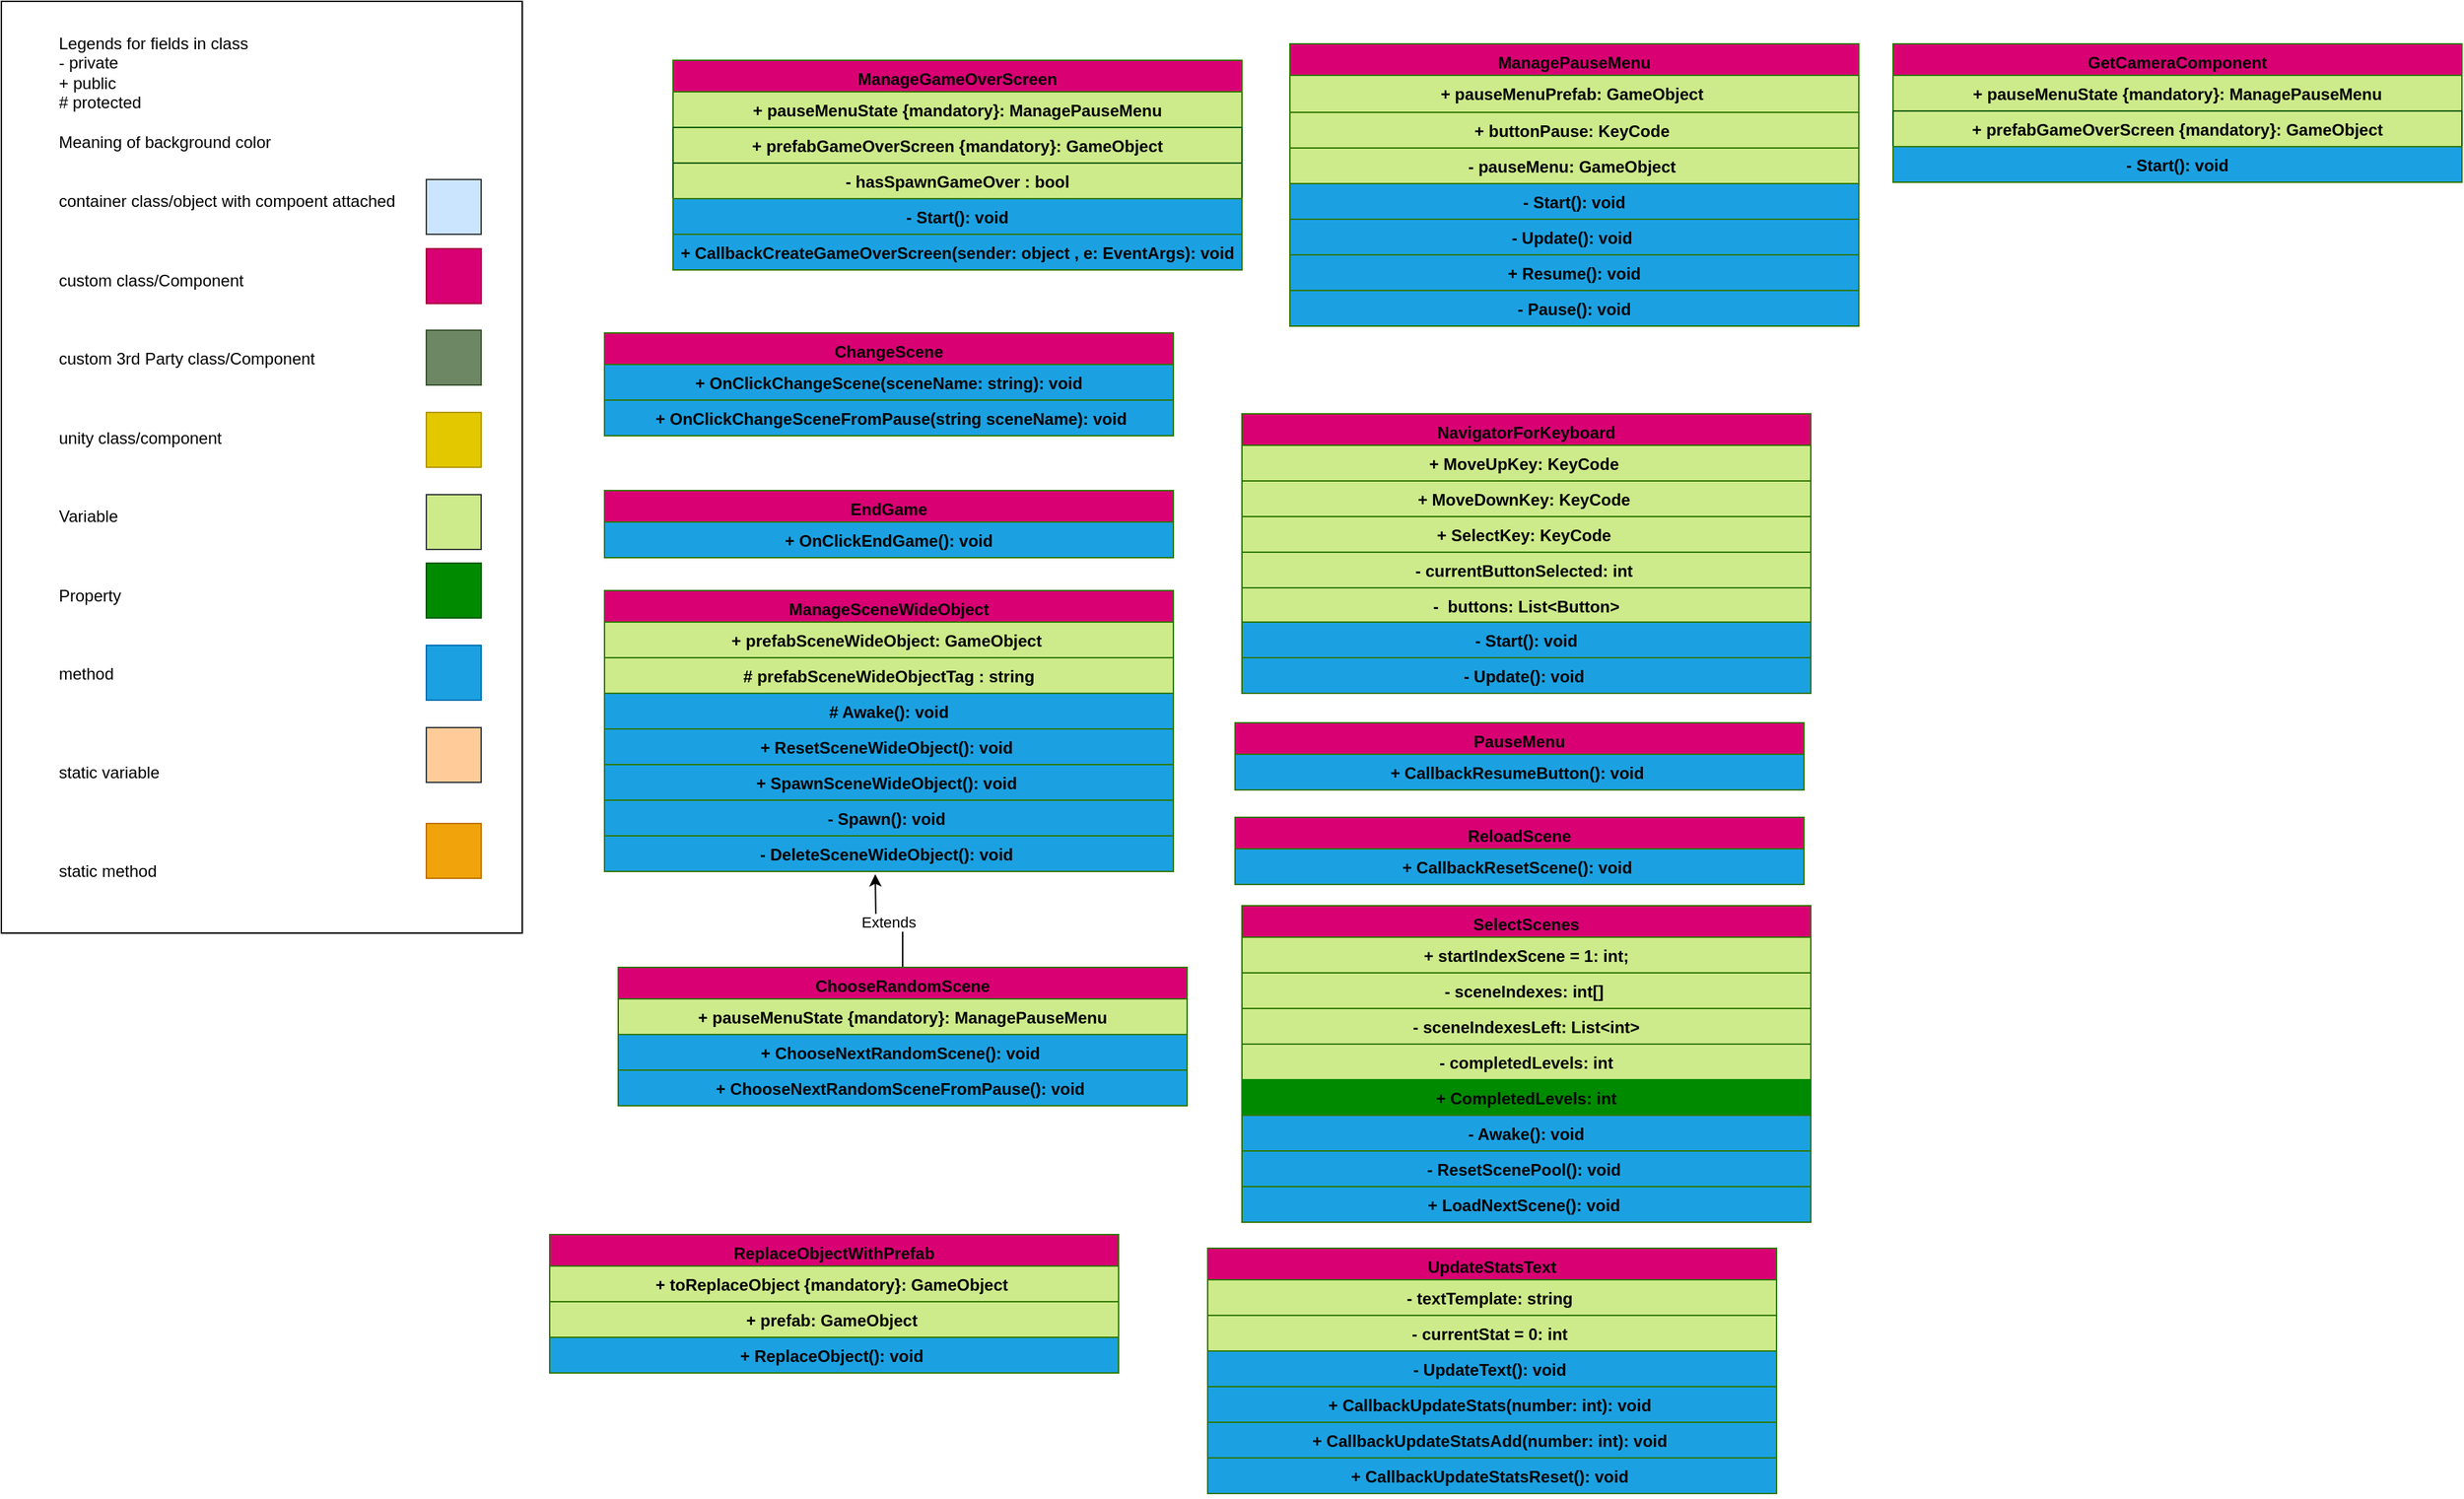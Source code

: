 <mxfile version="12.9.9" type="device"><diagram id="C5RBs43oDa-KdzZeNtuy" name="Page-1"><mxGraphModel dx="1086" dy="846" grid="1" gridSize="10" guides="1" tooltips="1" connect="1" arrows="1" fold="1" page="1" pageScale="1" pageWidth="827" pageHeight="1169" math="0" shadow="0"><root><mxCell id="WIyWlLk6GJQsqaUBKTNV-0"/><mxCell id="WIyWlLk6GJQsqaUBKTNV-1" parent="WIyWlLk6GJQsqaUBKTNV-0"/><mxCell id="g12nD_s7neF1TPHQe0_h-0" value="&lt;blockquote style=&quot;margin: 0 0 0 40px ; border: none ; padding: 0px&quot;&gt;&lt;div&gt;&lt;span&gt;Legends for fields in class&lt;/span&gt;&lt;/div&gt;&lt;div&gt;&lt;span&gt;- private&lt;/span&gt;&lt;/div&gt;&lt;div&gt;&lt;span&gt;+ public&lt;/span&gt;&lt;/div&gt;&lt;div&gt;&lt;span&gt;# protected&lt;/span&gt;&lt;/div&gt;&lt;div&gt;&lt;span&gt;&lt;br&gt;&lt;/span&gt;&lt;/div&gt;&lt;div&gt;&lt;span&gt;Meaning of background color&lt;/span&gt;&lt;/div&gt;&lt;div&gt;&lt;span&gt;&lt;br&gt;&lt;/span&gt;&lt;/div&gt;&lt;div&gt;&lt;br&gt;&lt;/div&gt;&lt;div&gt;container class/object with compoent attached&lt;/div&gt;&lt;div&gt;&lt;span&gt;&lt;br&gt;&lt;/span&gt;&lt;/div&gt;&lt;div&gt;&lt;span&gt;&lt;br&gt;&lt;/span&gt;&lt;/div&gt;&lt;div&gt;&lt;span&gt;&lt;br&gt;&lt;/span&gt;&lt;/div&gt;&lt;div&gt;&lt;span&gt;custom class/Component&lt;/span&gt;&lt;/div&gt;&lt;div&gt;&lt;span&gt;&lt;br&gt;&lt;/span&gt;&lt;/div&gt;&lt;div&gt;&lt;span&gt;&lt;br&gt;&lt;/span&gt;&lt;/div&gt;&lt;div&gt;&lt;span&gt;&lt;br&gt;&lt;/span&gt;&lt;/div&gt;&lt;div&gt;&lt;span&gt;custom 3rd Party class/Component&lt;/span&gt;&lt;/div&gt;&lt;div&gt;&lt;span&gt;&lt;br&gt;&lt;/span&gt;&lt;/div&gt;&lt;div&gt;&lt;span&gt;&lt;br&gt;&lt;/span&gt;&lt;/div&gt;&lt;div&gt;&lt;span&gt;&lt;br&gt;&lt;/span&gt;&lt;/div&gt;&lt;div&gt;&lt;span&gt;unity class/component&lt;/span&gt;&lt;/div&gt;&lt;div&gt;&lt;span&gt;&lt;br&gt;&lt;/span&gt;&lt;/div&gt;&lt;div&gt;&lt;span&gt;&lt;br&gt;&lt;/span&gt;&lt;/div&gt;&lt;div&gt;&lt;span&gt;&lt;br&gt;&lt;/span&gt;&lt;/div&gt;&lt;div&gt;&lt;span&gt;Variable&lt;/span&gt;&lt;/div&gt;&lt;div&gt;&lt;span&gt;&lt;br&gt;&lt;/span&gt;&lt;/div&gt;&lt;div&gt;&lt;span&gt;&lt;br&gt;&lt;/span&gt;&lt;/div&gt;&lt;div&gt;&lt;span&gt;&lt;br&gt;&lt;/span&gt;&lt;/div&gt;&lt;div&gt;&lt;span&gt;Property&lt;/span&gt;&lt;/div&gt;&lt;div&gt;&lt;span&gt;&lt;br&gt;&lt;/span&gt;&lt;/div&gt;&lt;div&gt;&lt;span&gt;&lt;br&gt;&lt;/span&gt;&lt;/div&gt;&lt;div&gt;&lt;span&gt;&lt;br&gt;&lt;/span&gt;&lt;/div&gt;&lt;div&gt;&lt;span&gt;method&lt;/span&gt;&lt;/div&gt;&lt;div&gt;&lt;span&gt;&lt;br&gt;&lt;/span&gt;&lt;/div&gt;&lt;div&gt;&lt;span&gt;&lt;br&gt;&lt;/span&gt;&lt;/div&gt;&lt;div&gt;&lt;span&gt;&lt;br&gt;&lt;/span&gt;&lt;/div&gt;&lt;div&gt;&lt;span&gt;&lt;br&gt;&lt;/span&gt;&lt;/div&gt;&lt;div&gt;static variable&lt;/div&gt;&lt;div&gt;&lt;br&gt;&lt;/div&gt;&lt;div&gt;&lt;br&gt;&lt;/div&gt;&lt;div&gt;&lt;br&gt;&lt;/div&gt;&lt;div&gt;&lt;br&gt;&lt;/div&gt;&lt;div&gt;&lt;span&gt;static method&lt;/span&gt;&lt;/div&gt;&lt;/blockquote&gt;&lt;div&gt;&lt;br&gt;&lt;/div&gt;" style="rounded=0;whiteSpace=wrap;html=1;align=left;" parent="WIyWlLk6GJQsqaUBKTNV-1" vertex="1"><mxGeometry x="30" y="40" width="380" height="680" as="geometry"/></mxCell><mxCell id="g12nD_s7neF1TPHQe0_h-1" value="" style="rounded=0;whiteSpace=wrap;html=1;fillColor=#d80073;strokeColor=#A50040;fontColor=#ffffff;" parent="WIyWlLk6GJQsqaUBKTNV-1" vertex="1"><mxGeometry x="340" y="220.5" width="40" height="40" as="geometry"/></mxCell><mxCell id="g12nD_s7neF1TPHQe0_h-2" value="" style="rounded=0;whiteSpace=wrap;html=1;fillColor=#cdeb8b;strokeColor=#36393d;" parent="WIyWlLk6GJQsqaUBKTNV-1" vertex="1"><mxGeometry x="340" y="400" width="40" height="40" as="geometry"/></mxCell><mxCell id="g12nD_s7neF1TPHQe0_h-3" value="" style="rounded=0;whiteSpace=wrap;html=1;fillColor=#008a00;strokeColor=#005700;fontColor=#ffffff;" parent="WIyWlLk6GJQsqaUBKTNV-1" vertex="1"><mxGeometry x="340" y="450" width="40" height="40" as="geometry"/></mxCell><mxCell id="g12nD_s7neF1TPHQe0_h-4" value="" style="rounded=0;whiteSpace=wrap;html=1;fillColor=#1ba1e2;strokeColor=#006EAF;fontColor=#ffffff;" parent="WIyWlLk6GJQsqaUBKTNV-1" vertex="1"><mxGeometry x="340" y="510" width="40" height="40" as="geometry"/></mxCell><mxCell id="g12nD_s7neF1TPHQe0_h-5" value="" style="rounded=0;whiteSpace=wrap;html=1;fillColor=#ffcc99;strokeColor=#36393d;" parent="WIyWlLk6GJQsqaUBKTNV-1" vertex="1"><mxGeometry x="340" y="570" width="40" height="40" as="geometry"/></mxCell><mxCell id="g12nD_s7neF1TPHQe0_h-6" value="" style="rounded=0;whiteSpace=wrap;html=1;fillColor=#f0a30a;strokeColor=#BD7000;fontColor=#ffffff;" parent="WIyWlLk6GJQsqaUBKTNV-1" vertex="1"><mxGeometry x="340" y="640" width="40" height="40" as="geometry"/></mxCell><mxCell id="g12nD_s7neF1TPHQe0_h-9" value="" style="rounded=0;whiteSpace=wrap;html=1;fillColor=#6D8764;strokeColor=#3A5431;fontColor=#ffffff;" parent="WIyWlLk6GJQsqaUBKTNV-1" vertex="1"><mxGeometry x="340" y="280" width="40" height="40" as="geometry"/></mxCell><mxCell id="g12nD_s7neF1TPHQe0_h-10" value="" style="rounded=0;whiteSpace=wrap;html=1;fillColor=#e3c800;strokeColor=#B09500;fontColor=#ffffff;" parent="WIyWlLk6GJQsqaUBKTNV-1" vertex="1"><mxGeometry x="340" y="340" width="40" height="40" as="geometry"/></mxCell><mxCell id="g12nD_s7neF1TPHQe0_h-11" value="" style="rounded=0;whiteSpace=wrap;html=1;fillColor=#cce5ff;strokeColor=#36393d;" parent="WIyWlLk6GJQsqaUBKTNV-1" vertex="1"><mxGeometry x="340" y="170" width="40" height="40" as="geometry"/></mxCell><mxCell id="g12nD_s7neF1TPHQe0_h-20" value="Atttached to&amp;nbsp;" style="edgeStyle=orthogonalEdgeStyle;rounded=0;orthogonalLoop=1;jettySize=auto;html=1;exitX=0.5;exitY=0;exitDx=0;exitDy=0;fontColor=#000000;align=center;verticalAlign=top;" parent="WIyWlLk6GJQsqaUBKTNV-1" edge="1"><mxGeometry relative="1" as="geometry"><mxPoint x="540" y="190" as="sourcePoint"/></mxGeometry></mxCell><mxCell id="g12nD_s7neF1TPHQe0_h-32" value="Atttached to&amp;nbsp;" style="edgeStyle=orthogonalEdgeStyle;rounded=0;orthogonalLoop=1;jettySize=auto;html=1;entryX=0.813;entryY=1;entryDx=0;entryDy=0;entryPerimeter=0;fontColor=#000000;align=center;verticalAlign=top;" parent="WIyWlLk6GJQsqaUBKTNV-1" edge="1"><mxGeometry relative="1" as="geometry"><Array as="points"><mxPoint x="750" y="145"/><mxPoint x="680" y="145"/></Array><mxPoint x="750" y="200" as="sourcePoint"/></mxGeometry></mxCell><mxCell id="-wp-ch0PzZDuyKG5N9SE-5" value="ManageGameOverScreen" style="swimlane;fontStyle=1;childLayout=stackLayout;horizontal=1;fillColor=#D80073;horizontalStack=0;resizeParent=1;resizeParentMax=0;resizeLast=0;collapsible=1;marginBottom=0;fontColor=#000000;align=center;verticalAlign=top;strokeColor=#2D7600;gradientColor=none;spacingLeft=4;spacingRight=4;" parent="WIyWlLk6GJQsqaUBKTNV-1" vertex="1"><mxGeometry x="520" y="83" width="415" height="153" as="geometry"/></mxCell><mxCell id="-wp-ch0PzZDuyKG5N9SE-6" value="+ pauseMenuState {mandatory}: ManagePauseMenu&#10;" style="text;strokeColor=#2D7600;fillColor=#CDEB8B;align=center;verticalAlign=top;spacingLeft=4;spacingRight=4;overflow=hidden;rotatable=0;points=[[0,0.5],[1,0.5]];portConstraint=eastwest;fontColor=#000000;fontStyle=1" parent="-wp-ch0PzZDuyKG5N9SE-5" vertex="1"><mxGeometry y="23" width="415" height="26" as="geometry"/></mxCell><mxCell id="-wp-ch0PzZDuyKG5N9SE-7" value="+ prefabGameOverScreen {mandatory}: GameObject&#10;" style="text;strokeColor=#005700;fillColor=#CDEB8B;align=center;verticalAlign=top;spacingLeft=4;spacingRight=4;overflow=hidden;rotatable=0;points=[[0,0.5],[1,0.5]];portConstraint=eastwest;fontColor=#000000;fontStyle=1" parent="-wp-ch0PzZDuyKG5N9SE-5" vertex="1"><mxGeometry y="49" width="415" height="26" as="geometry"/></mxCell><mxCell id="-wp-ch0PzZDuyKG5N9SE-8" value="- hasSpawnGameOver : bool&#10;" style="text;strokeColor=#005700;fillColor=#CDEB8B;align=center;verticalAlign=top;spacingLeft=4;spacingRight=4;overflow=hidden;rotatable=0;points=[[0,0.5],[1,0.5]];portConstraint=eastwest;fontColor=#000000;fontStyle=1" parent="-wp-ch0PzZDuyKG5N9SE-5" vertex="1"><mxGeometry y="75" width="415" height="26" as="geometry"/></mxCell><mxCell id="NMTHlYp75LdXpCr1hBKR-2" value="- Start(): void&#10;" style="text;strokeColor=#2D7600;fillColor=#1BA1E2;align=center;verticalAlign=top;spacingLeft=4;spacingRight=4;overflow=hidden;rotatable=0;points=[[0,0.5],[1,0.5]];portConstraint=eastwest;fontColor=#000000;fontStyle=1" vertex="1" parent="-wp-ch0PzZDuyKG5N9SE-5"><mxGeometry y="101" width="415" height="26" as="geometry"/></mxCell><mxCell id="-wp-ch0PzZDuyKG5N9SE-9" value="+ CallbackCreateGameOverScreen(sender: object , e: EventArgs): void&#10;" style="text;strokeColor=#2D7600;fillColor=#1BA1E2;align=center;verticalAlign=top;spacingLeft=4;spacingRight=4;overflow=hidden;rotatable=0;points=[[0,0.5],[1,0.5]];portConstraint=eastwest;fontColor=#000000;fontStyle=1" parent="-wp-ch0PzZDuyKG5N9SE-5" vertex="1"><mxGeometry y="127" width="415" height="26" as="geometry"/></mxCell><mxCell id="-wp-ch0PzZDuyKG5N9SE-31" value="Extends" style="edgeStyle=orthogonalEdgeStyle;rounded=0;orthogonalLoop=1;jettySize=auto;html=1;" parent="WIyWlLk6GJQsqaUBKTNV-1" source="-wp-ch0PzZDuyKG5N9SE-29" edge="1"><mxGeometry relative="1" as="geometry"><mxPoint x="667.5" y="677" as="targetPoint"/></mxGeometry></mxCell><mxCell id="-wp-ch0PzZDuyKG5N9SE-35" value="ManagePauseMenu" style="swimlane;fontStyle=1;childLayout=stackLayout;horizontal=1;fillColor=#D80073;horizontalStack=0;resizeParent=1;resizeParentMax=0;resizeLast=0;collapsible=1;marginBottom=0;fontColor=#000000;align=center;verticalAlign=top;strokeColor=#2D7600;gradientColor=none;spacingLeft=4;spacingRight=4;" parent="WIyWlLk6GJQsqaUBKTNV-1" vertex="1"><mxGeometry x="970" y="71" width="415" height="206" as="geometry"/></mxCell><mxCell id="-wp-ch0PzZDuyKG5N9SE-36" value="+ pauseMenuPrefab: GameObject " style="text;strokeColor=#2D7600;fillColor=#CDEB8B;align=center;verticalAlign=top;spacingLeft=4;spacingRight=4;overflow=hidden;rotatable=0;points=[[0,0.5],[1,0.5]];portConstraint=eastwest;fontColor=#000000;fontStyle=1" parent="-wp-ch0PzZDuyKG5N9SE-35" vertex="1"><mxGeometry y="23" width="415" height="27" as="geometry"/></mxCell><mxCell id="-wp-ch0PzZDuyKG5N9SE-37" value="+ buttonPause: KeyCode " style="text;strokeColor=#2D7600;fillColor=#CDEB8B;align=center;verticalAlign=top;spacingLeft=4;spacingRight=4;overflow=hidden;rotatable=0;points=[[0,0.5],[1,0.5]];portConstraint=eastwest;fontColor=#000000;fontStyle=1" parent="-wp-ch0PzZDuyKG5N9SE-35" vertex="1"><mxGeometry y="50" width="415" height="26" as="geometry"/></mxCell><mxCell id="-wp-ch0PzZDuyKG5N9SE-38" value="- pauseMenu: GameObject " style="text;strokeColor=#2D7600;fillColor=#CDEB8B;align=center;verticalAlign=top;spacingLeft=4;spacingRight=4;overflow=hidden;rotatable=0;points=[[0,0.5],[1,0.5]];portConstraint=eastwest;fontColor=#000000;fontStyle=1" parent="-wp-ch0PzZDuyKG5N9SE-35" vertex="1"><mxGeometry y="76" width="415" height="26" as="geometry"/></mxCell><mxCell id="-wp-ch0PzZDuyKG5N9SE-39" value="- Start(): void" style="text;strokeColor=#2D7600;fillColor=#1BA1E2;align=center;verticalAlign=top;spacingLeft=4;spacingRight=4;overflow=hidden;rotatable=0;points=[[0,0.5],[1,0.5]];portConstraint=eastwest;fontColor=#000000;fontStyle=1" parent="-wp-ch0PzZDuyKG5N9SE-35" vertex="1"><mxGeometry y="102" width="415" height="26" as="geometry"/></mxCell><mxCell id="-wp-ch0PzZDuyKG5N9SE-40" value="- Update(): void " style="text;strokeColor=#2D7600;fillColor=#1BA1E2;align=center;verticalAlign=top;spacingLeft=4;spacingRight=4;overflow=hidden;rotatable=0;points=[[0,0.5],[1,0.5]];portConstraint=eastwest;fontColor=#000000;fontStyle=1" parent="-wp-ch0PzZDuyKG5N9SE-35" vertex="1"><mxGeometry y="128" width="415" height="26" as="geometry"/></mxCell><mxCell id="-wp-ch0PzZDuyKG5N9SE-41" value="+ Resume(): void" style="text;strokeColor=#2D7600;fillColor=#1BA1E2;align=center;verticalAlign=top;spacingLeft=4;spacingRight=4;overflow=hidden;rotatable=0;points=[[0,0.5],[1,0.5]];portConstraint=eastwest;fontColor=#000000;fontStyle=1" parent="-wp-ch0PzZDuyKG5N9SE-35" vertex="1"><mxGeometry y="154" width="415" height="26" as="geometry"/></mxCell><mxCell id="-wp-ch0PzZDuyKG5N9SE-42" value="- Pause(): void" style="text;strokeColor=#2D7600;fillColor=#1BA1E2;align=center;verticalAlign=top;spacingLeft=4;spacingRight=4;overflow=hidden;rotatable=0;points=[[0,0.5],[1,0.5]];portConstraint=eastwest;fontColor=#000000;fontStyle=1" parent="-wp-ch0PzZDuyKG5N9SE-35" vertex="1"><mxGeometry y="180" width="415" height="26" as="geometry"/></mxCell><mxCell id="-wp-ch0PzZDuyKG5N9SE-43" value="NavigatorForKeyboard" style="swimlane;fontStyle=1;childLayout=stackLayout;horizontal=1;fillColor=#D80073;horizontalStack=0;resizeParent=1;resizeParentMax=0;resizeLast=0;collapsible=1;marginBottom=0;fontColor=#000000;align=center;verticalAlign=top;strokeColor=#2D7600;gradientColor=none;spacingLeft=4;spacingRight=4;" parent="WIyWlLk6GJQsqaUBKTNV-1" vertex="1"><mxGeometry x="935" y="341" width="415" height="204" as="geometry"/></mxCell><mxCell id="-wp-ch0PzZDuyKG5N9SE-44" value="+ MoveUpKey: KeyCode " style="text;strokeColor=#2D7600;fillColor=#CDEB8B;align=center;verticalAlign=top;spacingLeft=4;spacingRight=4;overflow=hidden;rotatable=0;points=[[0,0.5],[1,0.5]];portConstraint=eastwest;fontColor=#000000;fontStyle=1" parent="-wp-ch0PzZDuyKG5N9SE-43" vertex="1"><mxGeometry y="23" width="415" height="26" as="geometry"/></mxCell><mxCell id="-wp-ch0PzZDuyKG5N9SE-45" value="+ MoveDownKey: KeyCode &#10;;" style="text;strokeColor=#2D7600;fillColor=#CDEB8B;align=center;verticalAlign=top;spacingLeft=4;spacingRight=4;overflow=hidden;rotatable=0;points=[[0,0.5],[1,0.5]];portConstraint=eastwest;fontColor=#000000;fontStyle=1" parent="-wp-ch0PzZDuyKG5N9SE-43" vertex="1"><mxGeometry y="49" width="415" height="26" as="geometry"/></mxCell><mxCell id="-wp-ch0PzZDuyKG5N9SE-49" value="+ SelectKey: KeyCode " style="text;strokeColor=#2D7600;fillColor=#CDEB8B;align=center;verticalAlign=top;spacingLeft=4;spacingRight=4;overflow=hidden;rotatable=0;points=[[0,0.5],[1,0.5]];portConstraint=eastwest;fontColor=#000000;fontStyle=1" parent="-wp-ch0PzZDuyKG5N9SE-43" vertex="1"><mxGeometry y="75" width="415" height="26" as="geometry"/></mxCell><mxCell id="-wp-ch0PzZDuyKG5N9SE-50" value="- currentButtonSelected: int " style="text;strokeColor=#2D7600;fillColor=#CDEB8B;align=center;verticalAlign=top;spacingLeft=4;spacingRight=4;overflow=hidden;rotatable=0;points=[[0,0.5],[1,0.5]];portConstraint=eastwest;fontColor=#000000;fontStyle=1" parent="-wp-ch0PzZDuyKG5N9SE-43" vertex="1"><mxGeometry y="101" width="415" height="26" as="geometry"/></mxCell><mxCell id="-wp-ch0PzZDuyKG5N9SE-51" value="-  buttons: List&lt;Button&gt;" style="text;strokeColor=#2D7600;fillColor=#CDEB8B;align=center;verticalAlign=top;spacingLeft=4;spacingRight=4;overflow=hidden;rotatable=0;points=[[0,0.5],[1,0.5]];portConstraint=eastwest;fontColor=#000000;fontStyle=1" parent="-wp-ch0PzZDuyKG5N9SE-43" vertex="1"><mxGeometry y="127" width="415" height="25" as="geometry"/></mxCell><mxCell id="-wp-ch0PzZDuyKG5N9SE-52" value="- Start(): void" style="text;strokeColor=#2D7600;fillColor=#1BA1E2;align=center;verticalAlign=top;spacingLeft=4;spacingRight=4;overflow=hidden;rotatable=0;points=[[0,0.5],[1,0.5]];portConstraint=eastwest;fontColor=#000000;fontStyle=1" parent="-wp-ch0PzZDuyKG5N9SE-43" vertex="1"><mxGeometry y="152" width="415" height="26" as="geometry"/></mxCell><mxCell id="-wp-ch0PzZDuyKG5N9SE-53" value="- Update(): void " style="text;strokeColor=#2D7600;fillColor=#1BA1E2;align=center;verticalAlign=top;spacingLeft=4;spacingRight=4;overflow=hidden;rotatable=0;points=[[0,0.5],[1,0.5]];portConstraint=eastwest;fontColor=#000000;fontStyle=1" parent="-wp-ch0PzZDuyKG5N9SE-43" vertex="1"><mxGeometry y="178" width="415" height="26" as="geometry"/></mxCell><mxCell id="-wp-ch0PzZDuyKG5N9SE-54" value="PauseMenu" style="swimlane;fontStyle=1;childLayout=stackLayout;horizontal=1;fillColor=#D80073;horizontalStack=0;resizeParent=1;resizeParentMax=0;resizeLast=0;collapsible=1;marginBottom=0;fontColor=#000000;align=center;verticalAlign=top;strokeColor=#2D7600;gradientColor=none;spacingLeft=4;spacingRight=4;" parent="WIyWlLk6GJQsqaUBKTNV-1" vertex="1"><mxGeometry x="930" y="566.5" width="415" height="49" as="geometry"/></mxCell><mxCell id="-wp-ch0PzZDuyKG5N9SE-56" value="+ CallbackResumeButton(): void " style="text;strokeColor=#2D7600;fillColor=#1BA1E2;align=center;verticalAlign=top;spacingLeft=4;spacingRight=4;overflow=hidden;rotatable=0;points=[[0,0.5],[1,0.5]];portConstraint=eastwest;fontColor=#000000;fontStyle=1" parent="-wp-ch0PzZDuyKG5N9SE-54" vertex="1"><mxGeometry y="23" width="415" height="26" as="geometry"/></mxCell><mxCell id="-wp-ch0PzZDuyKG5N9SE-58" value="ReloadScene" style="swimlane;fontStyle=1;childLayout=stackLayout;horizontal=1;fillColor=#D80073;horizontalStack=0;resizeParent=1;resizeParentMax=0;resizeLast=0;collapsible=1;marginBottom=0;fontColor=#000000;align=center;verticalAlign=top;strokeColor=#2D7600;gradientColor=none;spacingLeft=4;spacingRight=4;" parent="WIyWlLk6GJQsqaUBKTNV-1" vertex="1"><mxGeometry x="930" y="635.5" width="415" height="49" as="geometry"/></mxCell><mxCell id="-wp-ch0PzZDuyKG5N9SE-60" value="+ CallbackResetScene(): void " style="text;strokeColor=#2D7600;fillColor=#1BA1E2;align=center;verticalAlign=top;spacingLeft=4;spacingRight=4;overflow=hidden;rotatable=0;points=[[0,0.5],[1,0.5]];portConstraint=eastwest;fontColor=#000000;fontStyle=1" parent="-wp-ch0PzZDuyKG5N9SE-58" vertex="1"><mxGeometry y="23" width="415" height="26" as="geometry"/></mxCell><mxCell id="-wp-ch0PzZDuyKG5N9SE-71" value="UpdateStatsText" style="swimlane;fontStyle=1;childLayout=stackLayout;horizontal=1;fillColor=#D80073;horizontalStack=0;resizeParent=1;resizeParentMax=0;resizeLast=0;collapsible=1;marginBottom=0;fontColor=#000000;align=center;verticalAlign=top;strokeColor=#2D7600;gradientColor=none;spacingLeft=4;spacingRight=4;" parent="WIyWlLk6GJQsqaUBKTNV-1" vertex="1"><mxGeometry x="910" y="950" width="415" height="179" as="geometry"/></mxCell><mxCell id="-wp-ch0PzZDuyKG5N9SE-72" value="- textTemplate: string " style="text;strokeColor=#2D7600;fillColor=#CDEB8B;align=center;verticalAlign=top;spacingLeft=4;spacingRight=4;overflow=hidden;rotatable=0;points=[[0,0.5],[1,0.5]];portConstraint=eastwest;fontColor=#000000;fontStyle=1" parent="-wp-ch0PzZDuyKG5N9SE-71" vertex="1"><mxGeometry y="23" width="415" height="26" as="geometry"/></mxCell><mxCell id="-wp-ch0PzZDuyKG5N9SE-73" value="- currentStat = 0: int " style="text;strokeColor=#2D7600;fillColor=#CDEB8B;align=center;verticalAlign=top;spacingLeft=4;spacingRight=4;overflow=hidden;rotatable=0;points=[[0,0.5],[1,0.5]];portConstraint=eastwest;fontColor=#000000;fontStyle=1" parent="-wp-ch0PzZDuyKG5N9SE-71" vertex="1"><mxGeometry y="49" width="415" height="26" as="geometry"/></mxCell><mxCell id="-wp-ch0PzZDuyKG5N9SE-74" value="- UpdateText(): void " style="text;strokeColor=#2D7600;fillColor=#1BA1E2;align=center;verticalAlign=top;spacingLeft=4;spacingRight=4;overflow=hidden;rotatable=0;points=[[0,0.5],[1,0.5]];portConstraint=eastwest;fontColor=#000000;fontStyle=1" parent="-wp-ch0PzZDuyKG5N9SE-71" vertex="1"><mxGeometry y="75" width="415" height="26" as="geometry"/></mxCell><mxCell id="-wp-ch0PzZDuyKG5N9SE-75" value="+ CallbackUpdateStats(number: int): void " style="text;strokeColor=#2D7600;fillColor=#1BA1E2;align=center;verticalAlign=top;spacingLeft=4;spacingRight=4;overflow=hidden;rotatable=0;points=[[0,0.5],[1,0.5]];portConstraint=eastwest;fontColor=#000000;fontStyle=1" parent="-wp-ch0PzZDuyKG5N9SE-71" vertex="1"><mxGeometry y="101" width="415" height="26" as="geometry"/></mxCell><mxCell id="-wp-ch0PzZDuyKG5N9SE-76" value="+ CallbackUpdateStatsAdd(number: int): void " style="text;strokeColor=#2D7600;fillColor=#1BA1E2;align=center;verticalAlign=top;spacingLeft=4;spacingRight=4;overflow=hidden;rotatable=0;points=[[0,0.5],[1,0.5]];portConstraint=eastwest;fontColor=#000000;fontStyle=1" parent="-wp-ch0PzZDuyKG5N9SE-71" vertex="1"><mxGeometry y="127" width="415" height="26" as="geometry"/></mxCell><mxCell id="-wp-ch0PzZDuyKG5N9SE-77" value="+ CallbackUpdateStatsReset(): void " style="text;strokeColor=#2D7600;fillColor=#1BA1E2;align=center;verticalAlign=top;spacingLeft=4;spacingRight=4;overflow=hidden;rotatable=0;points=[[0,0.5],[1,0.5]];portConstraint=eastwest;fontColor=#000000;fontStyle=1" parent="-wp-ch0PzZDuyKG5N9SE-71" vertex="1"><mxGeometry y="153" width="415" height="26" as="geometry"/></mxCell><mxCell id="-wp-ch0PzZDuyKG5N9SE-15" value="ChangeScene" style="swimlane;fontStyle=1;childLayout=stackLayout;horizontal=1;fillColor=#D80073;horizontalStack=0;resizeParent=1;resizeParentMax=0;resizeLast=0;collapsible=1;marginBottom=0;fontColor=#000000;align=center;verticalAlign=top;strokeColor=#2D7600;gradientColor=none;spacingLeft=4;spacingRight=4;" parent="WIyWlLk6GJQsqaUBKTNV-1" vertex="1"><mxGeometry x="470" y="282" width="415" height="75" as="geometry"/></mxCell><mxCell id="-wp-ch0PzZDuyKG5N9SE-16" value="+ OnClickChangeScene(sceneName: string): void" style="text;strokeColor=#2D7600;fillColor=#1BA1E2;align=center;verticalAlign=top;spacingLeft=4;spacingRight=4;overflow=hidden;rotatable=0;points=[[0,0.5],[1,0.5]];portConstraint=eastwest;fontColor=#000000;fontStyle=1" parent="-wp-ch0PzZDuyKG5N9SE-15" vertex="1"><mxGeometry y="23" width="415" height="26" as="geometry"/></mxCell><mxCell id="-wp-ch0PzZDuyKG5N9SE-18" value=" + OnClickChangeSceneFromPause(string sceneName): void" style="text;strokeColor=#2D7600;fillColor=#1BA1E2;align=center;verticalAlign=top;spacingLeft=4;spacingRight=4;overflow=hidden;rotatable=0;points=[[0,0.5],[1,0.5]];portConstraint=eastwest;fontColor=#000000;fontStyle=1" parent="-wp-ch0PzZDuyKG5N9SE-15" vertex="1"><mxGeometry y="49" width="415" height="26" as="geometry"/></mxCell><mxCell id="-wp-ch0PzZDuyKG5N9SE-19" value="EndGame" style="swimlane;fontStyle=1;childLayout=stackLayout;horizontal=1;fillColor=#D80073;horizontalStack=0;resizeParent=1;resizeParentMax=0;resizeLast=0;collapsible=1;marginBottom=0;fontColor=#000000;align=center;verticalAlign=top;strokeColor=#2D7600;gradientColor=none;spacingLeft=4;spacingRight=4;" parent="WIyWlLk6GJQsqaUBKTNV-1" vertex="1"><mxGeometry x="470" y="397" width="415" height="49" as="geometry"/></mxCell><mxCell id="-wp-ch0PzZDuyKG5N9SE-20" value="+ OnClickEndGame(): void" style="text;strokeColor=#2D7600;fillColor=#1BA1E2;align=center;verticalAlign=top;spacingLeft=4;spacingRight=4;overflow=hidden;rotatable=0;points=[[0,0.5],[1,0.5]];portConstraint=eastwest;fontColor=#000000;fontStyle=1" parent="-wp-ch0PzZDuyKG5N9SE-19" vertex="1"><mxGeometry y="23" width="415" height="26" as="geometry"/></mxCell><mxCell id="-wp-ch0PzZDuyKG5N9SE-21" value="ManageSceneWideObject" style="swimlane;fontStyle=1;childLayout=stackLayout;horizontal=1;fillColor=#D80073;horizontalStack=0;resizeParent=1;resizeParentMax=0;resizeLast=0;collapsible=1;marginBottom=0;fontColor=#000000;align=center;verticalAlign=top;strokeColor=#2D7600;gradientColor=none;spacingLeft=4;spacingRight=4;" parent="WIyWlLk6GJQsqaUBKTNV-1" vertex="1"><mxGeometry x="470" y="470" width="415" height="205" as="geometry"/></mxCell><mxCell id="-wp-ch0PzZDuyKG5N9SE-23" value="+ prefabSceneWideObject: GameObject " style="text;strokeColor=#2D7600;fillColor=#CDEB8B;align=center;verticalAlign=top;spacingLeft=4;spacingRight=4;overflow=hidden;rotatable=0;points=[[0,0.5],[1,0.5]];portConstraint=eastwest;fontColor=#000000;fontStyle=1" parent="-wp-ch0PzZDuyKG5N9SE-21" vertex="1"><mxGeometry y="23" width="415" height="26" as="geometry"/></mxCell><mxCell id="-wp-ch0PzZDuyKG5N9SE-22" value="# prefabSceneWideObjectTag : string" style="text;strokeColor=#2D7600;fillColor=#CDEB8B;align=center;verticalAlign=top;spacingLeft=4;spacingRight=4;overflow=hidden;rotatable=0;points=[[0,0.5],[1,0.5]];portConstraint=eastwest;fontColor=#000000;fontStyle=1" parent="-wp-ch0PzZDuyKG5N9SE-21" vertex="1"><mxGeometry y="49" width="415" height="26" as="geometry"/></mxCell><mxCell id="-wp-ch0PzZDuyKG5N9SE-24" value="# Awake(): void" style="text;strokeColor=#2D7600;fillColor=#1BA1E2;align=center;verticalAlign=top;spacingLeft=4;spacingRight=4;overflow=hidden;rotatable=0;points=[[0,0.5],[1,0.5]];portConstraint=eastwest;fontColor=#000000;fontStyle=1" parent="-wp-ch0PzZDuyKG5N9SE-21" vertex="1"><mxGeometry y="75" width="415" height="26" as="geometry"/></mxCell><mxCell id="-wp-ch0PzZDuyKG5N9SE-25" value="+ ResetSceneWideObject(): void " style="text;strokeColor=#2D7600;fillColor=#1BA1E2;align=center;verticalAlign=top;spacingLeft=4;spacingRight=4;overflow=hidden;rotatable=0;points=[[0,0.5],[1,0.5]];portConstraint=eastwest;fontColor=#000000;fontStyle=1" parent="-wp-ch0PzZDuyKG5N9SE-21" vertex="1"><mxGeometry y="101" width="415" height="26" as="geometry"/></mxCell><mxCell id="-wp-ch0PzZDuyKG5N9SE-26" value="+ SpawnSceneWideObject(): void " style="text;strokeColor=#2D7600;fillColor=#1BA1E2;align=center;verticalAlign=top;spacingLeft=4;spacingRight=4;overflow=hidden;rotatable=0;points=[[0,0.5],[1,0.5]];portConstraint=eastwest;fontColor=#000000;fontStyle=1" parent="-wp-ch0PzZDuyKG5N9SE-21" vertex="1"><mxGeometry y="127" width="415" height="26" as="geometry"/></mxCell><mxCell id="-wp-ch0PzZDuyKG5N9SE-27" value="- Spawn(): void " style="text;strokeColor=#2D7600;fillColor=#1BA1E2;align=center;verticalAlign=top;spacingLeft=4;spacingRight=4;overflow=hidden;rotatable=0;points=[[0,0.5],[1,0.5]];portConstraint=eastwest;fontColor=#000000;fontStyle=1" parent="-wp-ch0PzZDuyKG5N9SE-21" vertex="1"><mxGeometry y="153" width="415" height="26" as="geometry"/></mxCell><mxCell id="-wp-ch0PzZDuyKG5N9SE-28" value="- DeleteSceneWideObject(): void " style="text;strokeColor=#2D7600;fillColor=#1BA1E2;align=center;verticalAlign=top;spacingLeft=4;spacingRight=4;overflow=hidden;rotatable=0;points=[[0,0.5],[1,0.5]];portConstraint=eastwest;fontColor=#000000;fontStyle=1" parent="-wp-ch0PzZDuyKG5N9SE-21" vertex="1"><mxGeometry y="179" width="415" height="26" as="geometry"/></mxCell><mxCell id="-wp-ch0PzZDuyKG5N9SE-78" value="ReplaceObjectWithPrefab" style="swimlane;fontStyle=1;childLayout=stackLayout;horizontal=1;fillColor=#D80073;horizontalStack=0;resizeParent=1;resizeParentMax=0;resizeLast=0;collapsible=1;marginBottom=0;fontColor=#000000;align=center;verticalAlign=top;strokeColor=#2D7600;gradientColor=none;spacingLeft=4;spacingRight=4;" parent="WIyWlLk6GJQsqaUBKTNV-1" vertex="1"><mxGeometry x="430" y="940" width="415" height="101" as="geometry"/></mxCell><mxCell id="-wp-ch0PzZDuyKG5N9SE-79" value="+ toReplaceObject {mandatory}: GameObject " style="text;strokeColor=#2D7600;fillColor=#CDEB8B;align=center;verticalAlign=top;spacingLeft=4;spacingRight=4;overflow=hidden;rotatable=0;points=[[0,0.5],[1,0.5]];portConstraint=eastwest;fontColor=#000000;fontStyle=1" parent="-wp-ch0PzZDuyKG5N9SE-78" vertex="1"><mxGeometry y="23" width="415" height="26" as="geometry"/></mxCell><mxCell id="-wp-ch0PzZDuyKG5N9SE-82" value="+ prefab: GameObject " style="text;strokeColor=#2D7600;fillColor=#CDEB8B;align=center;verticalAlign=top;spacingLeft=4;spacingRight=4;overflow=hidden;rotatable=0;points=[[0,0.5],[1,0.5]];portConstraint=eastwest;fontColor=#000000;fontStyle=1" parent="-wp-ch0PzZDuyKG5N9SE-78" vertex="1"><mxGeometry y="49" width="415" height="26" as="geometry"/></mxCell><mxCell id="-wp-ch0PzZDuyKG5N9SE-80" value="+ ReplaceObject(): void " style="text;strokeColor=#2D7600;fillColor=#1BA1E2;align=center;verticalAlign=top;spacingLeft=4;spacingRight=4;overflow=hidden;rotatable=0;points=[[0,0.5],[1,0.5]];portConstraint=eastwest;fontColor=#000000;fontStyle=1" parent="-wp-ch0PzZDuyKG5N9SE-78" vertex="1"><mxGeometry y="75" width="415" height="26" as="geometry"/></mxCell><mxCell id="xQKz3ElHOpfRI63Y4vIw-0" value="GetCameraComponent" style="swimlane;fontStyle=1;childLayout=stackLayout;horizontal=1;fillColor=#D80073;horizontalStack=0;resizeParent=1;resizeParentMax=0;resizeLast=0;collapsible=1;marginBottom=0;fontColor=#000000;align=center;verticalAlign=top;strokeColor=#2D7600;gradientColor=none;spacingLeft=4;spacingRight=4;" parent="WIyWlLk6GJQsqaUBKTNV-1" vertex="1"><mxGeometry x="1410" y="71" width="415" height="101" as="geometry"/></mxCell><mxCell id="xQKz3ElHOpfRI63Y4vIw-1" value="+ pauseMenuState {mandatory}: ManagePauseMenu&#10;" style="text;strokeColor=#2D7600;fillColor=#CDEB8B;align=center;verticalAlign=top;spacingLeft=4;spacingRight=4;overflow=hidden;rotatable=0;points=[[0,0.5],[1,0.5]];portConstraint=eastwest;fontColor=#000000;fontStyle=1" parent="xQKz3ElHOpfRI63Y4vIw-0" vertex="1"><mxGeometry y="23" width="415" height="26" as="geometry"/></mxCell><mxCell id="xQKz3ElHOpfRI63Y4vIw-2" value="+ prefabGameOverScreen {mandatory}: GameObject&#10;" style="text;strokeColor=#005700;fillColor=#CDEB8B;align=center;verticalAlign=top;spacingLeft=4;spacingRight=4;overflow=hidden;rotatable=0;points=[[0,0.5],[1,0.5]];portConstraint=eastwest;fontColor=#000000;fontStyle=1" parent="xQKz3ElHOpfRI63Y4vIw-0" vertex="1"><mxGeometry y="49" width="415" height="26" as="geometry"/></mxCell><mxCell id="xQKz3ElHOpfRI63Y4vIw-4" value="- Start(): void&#10;" style="text;strokeColor=#2D7600;fillColor=#1BA1E2;align=center;verticalAlign=top;spacingLeft=4;spacingRight=4;overflow=hidden;rotatable=0;points=[[0,0.5],[1,0.5]];portConstraint=eastwest;fontColor=#000000;fontStyle=1" parent="xQKz3ElHOpfRI63Y4vIw-0" vertex="1"><mxGeometry y="75" width="415" height="26" as="geometry"/></mxCell><mxCell id="-wp-ch0PzZDuyKG5N9SE-29" value="ChooseRandomScene" style="swimlane;fontStyle=1;childLayout=stackLayout;horizontal=1;fillColor=#D80073;horizontalStack=0;resizeParent=1;resizeParentMax=0;resizeLast=0;collapsible=1;marginBottom=0;fontColor=#000000;align=center;verticalAlign=top;strokeColor=#2D7600;gradientColor=none;spacingLeft=4;spacingRight=4;" parent="WIyWlLk6GJQsqaUBKTNV-1" vertex="1"><mxGeometry x="480" y="745" width="415" height="101" as="geometry"/></mxCell><mxCell id="-wp-ch0PzZDuyKG5N9SE-30" value="+ pauseMenuState {mandatory}: ManagePauseMenu&#10;" style="text;strokeColor=#2D7600;fillColor=#CDEB8B;align=center;verticalAlign=top;spacingLeft=4;spacingRight=4;overflow=hidden;rotatable=0;points=[[0,0.5],[1,0.5]];portConstraint=eastwest;fontColor=#000000;fontStyle=1" parent="-wp-ch0PzZDuyKG5N9SE-29" vertex="1"><mxGeometry y="23" width="415" height="26" as="geometry"/></mxCell><mxCell id="-wp-ch0PzZDuyKG5N9SE-32" value="+ ChooseNextRandomScene(): void " style="text;strokeColor=#2D7600;fillColor=#1BA1E2;align=center;verticalAlign=top;spacingLeft=4;spacingRight=4;overflow=hidden;rotatable=0;points=[[0,0.5],[1,0.5]];portConstraint=eastwest;fontColor=#000000;fontStyle=1" parent="-wp-ch0PzZDuyKG5N9SE-29" vertex="1"><mxGeometry y="49" width="415" height="26" as="geometry"/></mxCell><mxCell id="-wp-ch0PzZDuyKG5N9SE-34" value="+ ChooseNextRandomSceneFromPause(): void " style="text;strokeColor=#2D7600;fillColor=#1BA1E2;align=center;verticalAlign=top;spacingLeft=4;spacingRight=4;overflow=hidden;rotatable=0;points=[[0,0.5],[1,0.5]];portConstraint=eastwest;fontColor=#000000;fontStyle=1" parent="-wp-ch0PzZDuyKG5N9SE-29" vertex="1"><mxGeometry y="75" width="415" height="26" as="geometry"/></mxCell><mxCell id="-wp-ch0PzZDuyKG5N9SE-61" value="SelectScenes" style="swimlane;fontStyle=1;childLayout=stackLayout;horizontal=1;fillColor=#D80073;horizontalStack=0;resizeParent=1;resizeParentMax=0;resizeLast=0;collapsible=1;marginBottom=0;fontColor=#000000;align=center;verticalAlign=top;strokeColor=#2D7600;gradientColor=none;spacingLeft=4;spacingRight=4;" parent="WIyWlLk6GJQsqaUBKTNV-1" vertex="1"><mxGeometry x="935" y="700" width="415" height="231" as="geometry"/></mxCell><mxCell id="-wp-ch0PzZDuyKG5N9SE-62" value="+ startIndexScene = 1: int;" style="text;strokeColor=#2D7600;fillColor=#CDEB8B;align=center;verticalAlign=top;spacingLeft=4;spacingRight=4;overflow=hidden;rotatable=0;points=[[0,0.5],[1,0.5]];portConstraint=eastwest;fontColor=#000000;fontStyle=1" parent="-wp-ch0PzZDuyKG5N9SE-61" vertex="1"><mxGeometry y="23" width="415" height="26" as="geometry"/></mxCell><mxCell id="-wp-ch0PzZDuyKG5N9SE-66" value="- sceneIndexes: int[] " style="text;strokeColor=#2D7600;fillColor=#CDEB8B;align=center;verticalAlign=top;spacingLeft=4;spacingRight=4;overflow=hidden;rotatable=0;points=[[0,0.5],[1,0.5]];portConstraint=eastwest;fontColor=#000000;fontStyle=1" parent="-wp-ch0PzZDuyKG5N9SE-61" vertex="1"><mxGeometry y="49" width="415" height="26" as="geometry"/></mxCell><mxCell id="-wp-ch0PzZDuyKG5N9SE-67" value="- sceneIndexesLeft: List&lt;int&gt;&#10; " style="text;strokeColor=#2D7600;fillColor=#CDEB8B;align=center;verticalAlign=top;spacingLeft=4;spacingRight=4;overflow=hidden;rotatable=0;points=[[0,0.5],[1,0.5]];portConstraint=eastwest;fontColor=#000000;fontStyle=1" parent="-wp-ch0PzZDuyKG5N9SE-61" vertex="1"><mxGeometry y="75" width="415" height="26" as="geometry"/></mxCell><mxCell id="NMTHlYp75LdXpCr1hBKR-3" value="- completedLevels: int&#10; " style="text;strokeColor=#2D7600;fillColor=#CDEB8B;align=center;verticalAlign=top;spacingLeft=4;spacingRight=4;overflow=hidden;rotatable=0;points=[[0,0.5],[1,0.5]];portConstraint=eastwest;fontColor=#000000;fontStyle=1" vertex="1" parent="-wp-ch0PzZDuyKG5N9SE-61"><mxGeometry y="101" width="415" height="26" as="geometry"/></mxCell><mxCell id="NMTHlYp75LdXpCr1hBKR-4" value="+ CompletedLevels: int&#10; " style="text;strokeColor=#008A00;fillColor=#008A00;align=center;verticalAlign=top;spacingLeft=4;spacingRight=4;overflow=hidden;rotatable=0;points=[[0,0.5],[1,0.5]];portConstraint=eastwest;fontColor=#000000;fontStyle=1" vertex="1" parent="-wp-ch0PzZDuyKG5N9SE-61"><mxGeometry y="127" width="415" height="26" as="geometry"/></mxCell><mxCell id="-wp-ch0PzZDuyKG5N9SE-68" value="- Awake(): void" style="text;strokeColor=#2D7600;fillColor=#1BA1E2;align=center;verticalAlign=top;spacingLeft=4;spacingRight=4;overflow=hidden;rotatable=0;points=[[0,0.5],[1,0.5]];portConstraint=eastwest;fontColor=#000000;fontStyle=1" parent="-wp-ch0PzZDuyKG5N9SE-61" vertex="1"><mxGeometry y="153" width="415" height="26" as="geometry"/></mxCell><mxCell id="-wp-ch0PzZDuyKG5N9SE-69" value="- ResetScenePool(): void " style="text;strokeColor=#2D7600;fillColor=#1BA1E2;align=center;verticalAlign=top;spacingLeft=4;spacingRight=4;overflow=hidden;rotatable=0;points=[[0,0.5],[1,0.5]];portConstraint=eastwest;fontColor=#000000;fontStyle=1" parent="-wp-ch0PzZDuyKG5N9SE-61" vertex="1"><mxGeometry y="179" width="415" height="26" as="geometry"/></mxCell><mxCell id="-wp-ch0PzZDuyKG5N9SE-70" value="+ LoadNextScene(): void " style="text;strokeColor=#2D7600;fillColor=#1BA1E2;align=center;verticalAlign=top;spacingLeft=4;spacingRight=4;overflow=hidden;rotatable=0;points=[[0,0.5],[1,0.5]];portConstraint=eastwest;fontColor=#000000;fontStyle=1" parent="-wp-ch0PzZDuyKG5N9SE-61" vertex="1"><mxGeometry y="205" width="415" height="26" as="geometry"/></mxCell></root></mxGraphModel></diagram></mxfile>